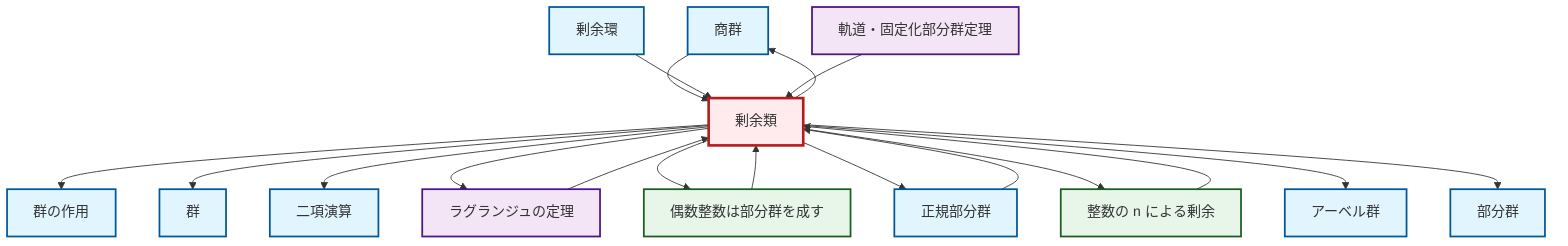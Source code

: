 graph TD
    classDef definition fill:#e1f5fe,stroke:#01579b,stroke-width:2px
    classDef theorem fill:#f3e5f5,stroke:#4a148c,stroke-width:2px
    classDef axiom fill:#fff3e0,stroke:#e65100,stroke-width:2px
    classDef example fill:#e8f5e9,stroke:#1b5e20,stroke-width:2px
    classDef current fill:#ffebee,stroke:#b71c1c,stroke-width:3px
    def-quotient-group["商群"]:::definition
    thm-lagrange["ラグランジュの定理"]:::theorem
    def-group["群"]:::definition
    ex-even-integers-subgroup["偶数整数は部分群を成す"]:::example
    thm-orbit-stabilizer["軌道・固定化部分群定理"]:::theorem
    def-abelian-group["アーベル群"]:::definition
    def-binary-operation["二項演算"]:::definition
    def-normal-subgroup["正規部分群"]:::definition
    def-subgroup["部分群"]:::definition
    def-group-action["群の作用"]:::definition
    def-coset["剰余類"]:::definition
    def-quotient-ring["剰余環"]:::definition
    ex-quotient-integers-mod-n["整数の n による剰余"]:::example
    def-coset --> def-group-action
    def-coset --> def-group
    def-coset --> def-binary-operation
    def-quotient-group --> def-coset
    def-coset --> def-quotient-group
    def-coset --> thm-lagrange
    ex-quotient-integers-mod-n --> def-coset
    def-coset --> ex-even-integers-subgroup
    def-coset --> def-normal-subgroup
    def-coset --> ex-quotient-integers-mod-n
    def-quotient-ring --> def-coset
    def-coset --> def-abelian-group
    thm-orbit-stabilizer --> def-coset
    ex-even-integers-subgroup --> def-coset
    def-coset --> def-subgroup
    def-normal-subgroup --> def-coset
    thm-lagrange --> def-coset
    class def-coset current
